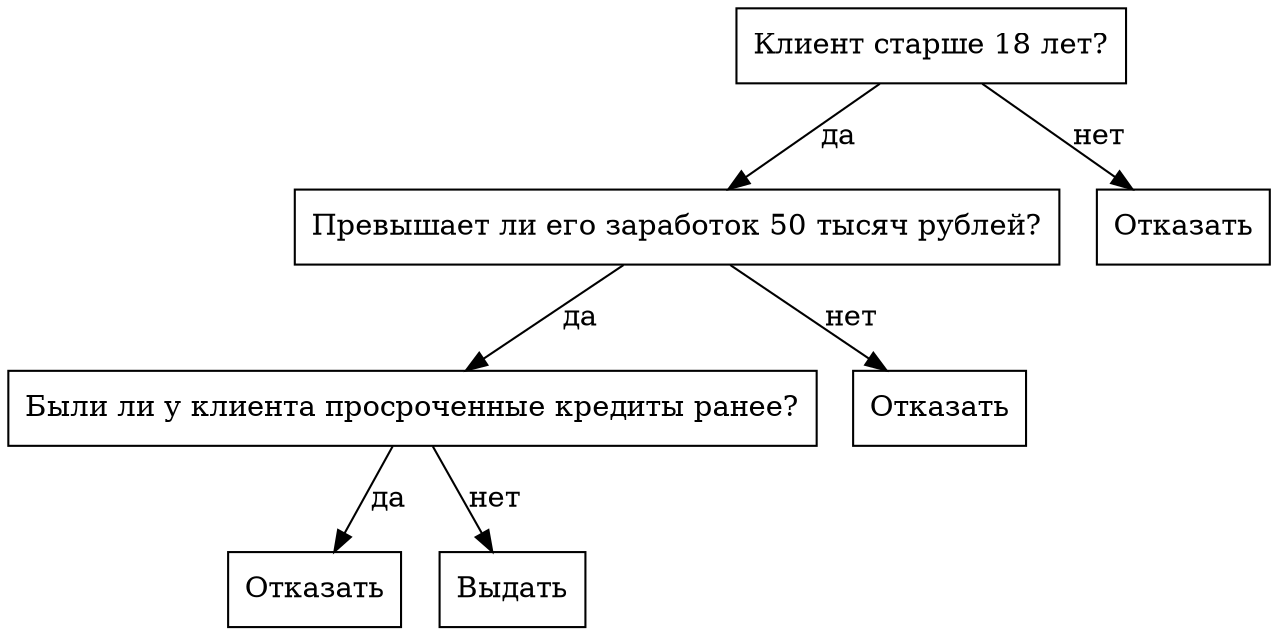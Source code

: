 digraph {
	node [shape=box]
	A [label="Клиент старше 18 лет?"]
	B [label="Превышает ли его заработок 50 тысяч рублей?"]
	C [label="Отказать"]
	D [label="Были ли у клиента просроченные кредиты ранее?"]
	E [label="Отказать"]
	F [label="Отказать"]
	G [label="Выдать"]
	A -> B [label="да"]
	A -> C [label="нет"]
	B -> D [label="да"]
	B -> E [label="нет"]
	D -> F [label="да"]
	D -> G [label="нет"]
}
